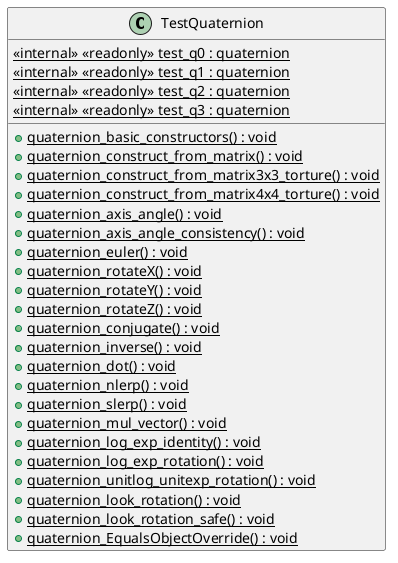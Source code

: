 @startuml
class TestQuaternion {
    + {static} quaternion_basic_constructors() : void
    + {static} quaternion_construct_from_matrix() : void
    + {static} quaternion_construct_from_matrix3x3_torture() : void
    + {static} quaternion_construct_from_matrix4x4_torture() : void
    + {static} quaternion_axis_angle() : void
    + {static} quaternion_axis_angle_consistency() : void
    + {static} quaternion_euler() : void
    + {static} quaternion_rotateX() : void
    + {static} quaternion_rotateY() : void
    + {static} quaternion_rotateZ() : void
    {static} <<internal>> <<readonly>> test_q0 : quaternion
    {static} <<internal>> <<readonly>> test_q1 : quaternion
    {static} <<internal>> <<readonly>> test_q2 : quaternion
    {static} <<internal>> <<readonly>> test_q3 : quaternion
    + {static} quaternion_conjugate() : void
    + {static} quaternion_inverse() : void
    + {static} quaternion_dot() : void
    + {static} quaternion_nlerp() : void
    + {static} quaternion_slerp() : void
    + {static} quaternion_mul_vector() : void
    + {static} quaternion_log_exp_identity() : void
    + {static} quaternion_log_exp_rotation() : void
    + {static} quaternion_unitlog_unitexp_rotation() : void
    + {static} quaternion_look_rotation() : void
    + {static} quaternion_look_rotation_safe() : void
    + {static} quaternion_EqualsObjectOverride() : void
}
@enduml
